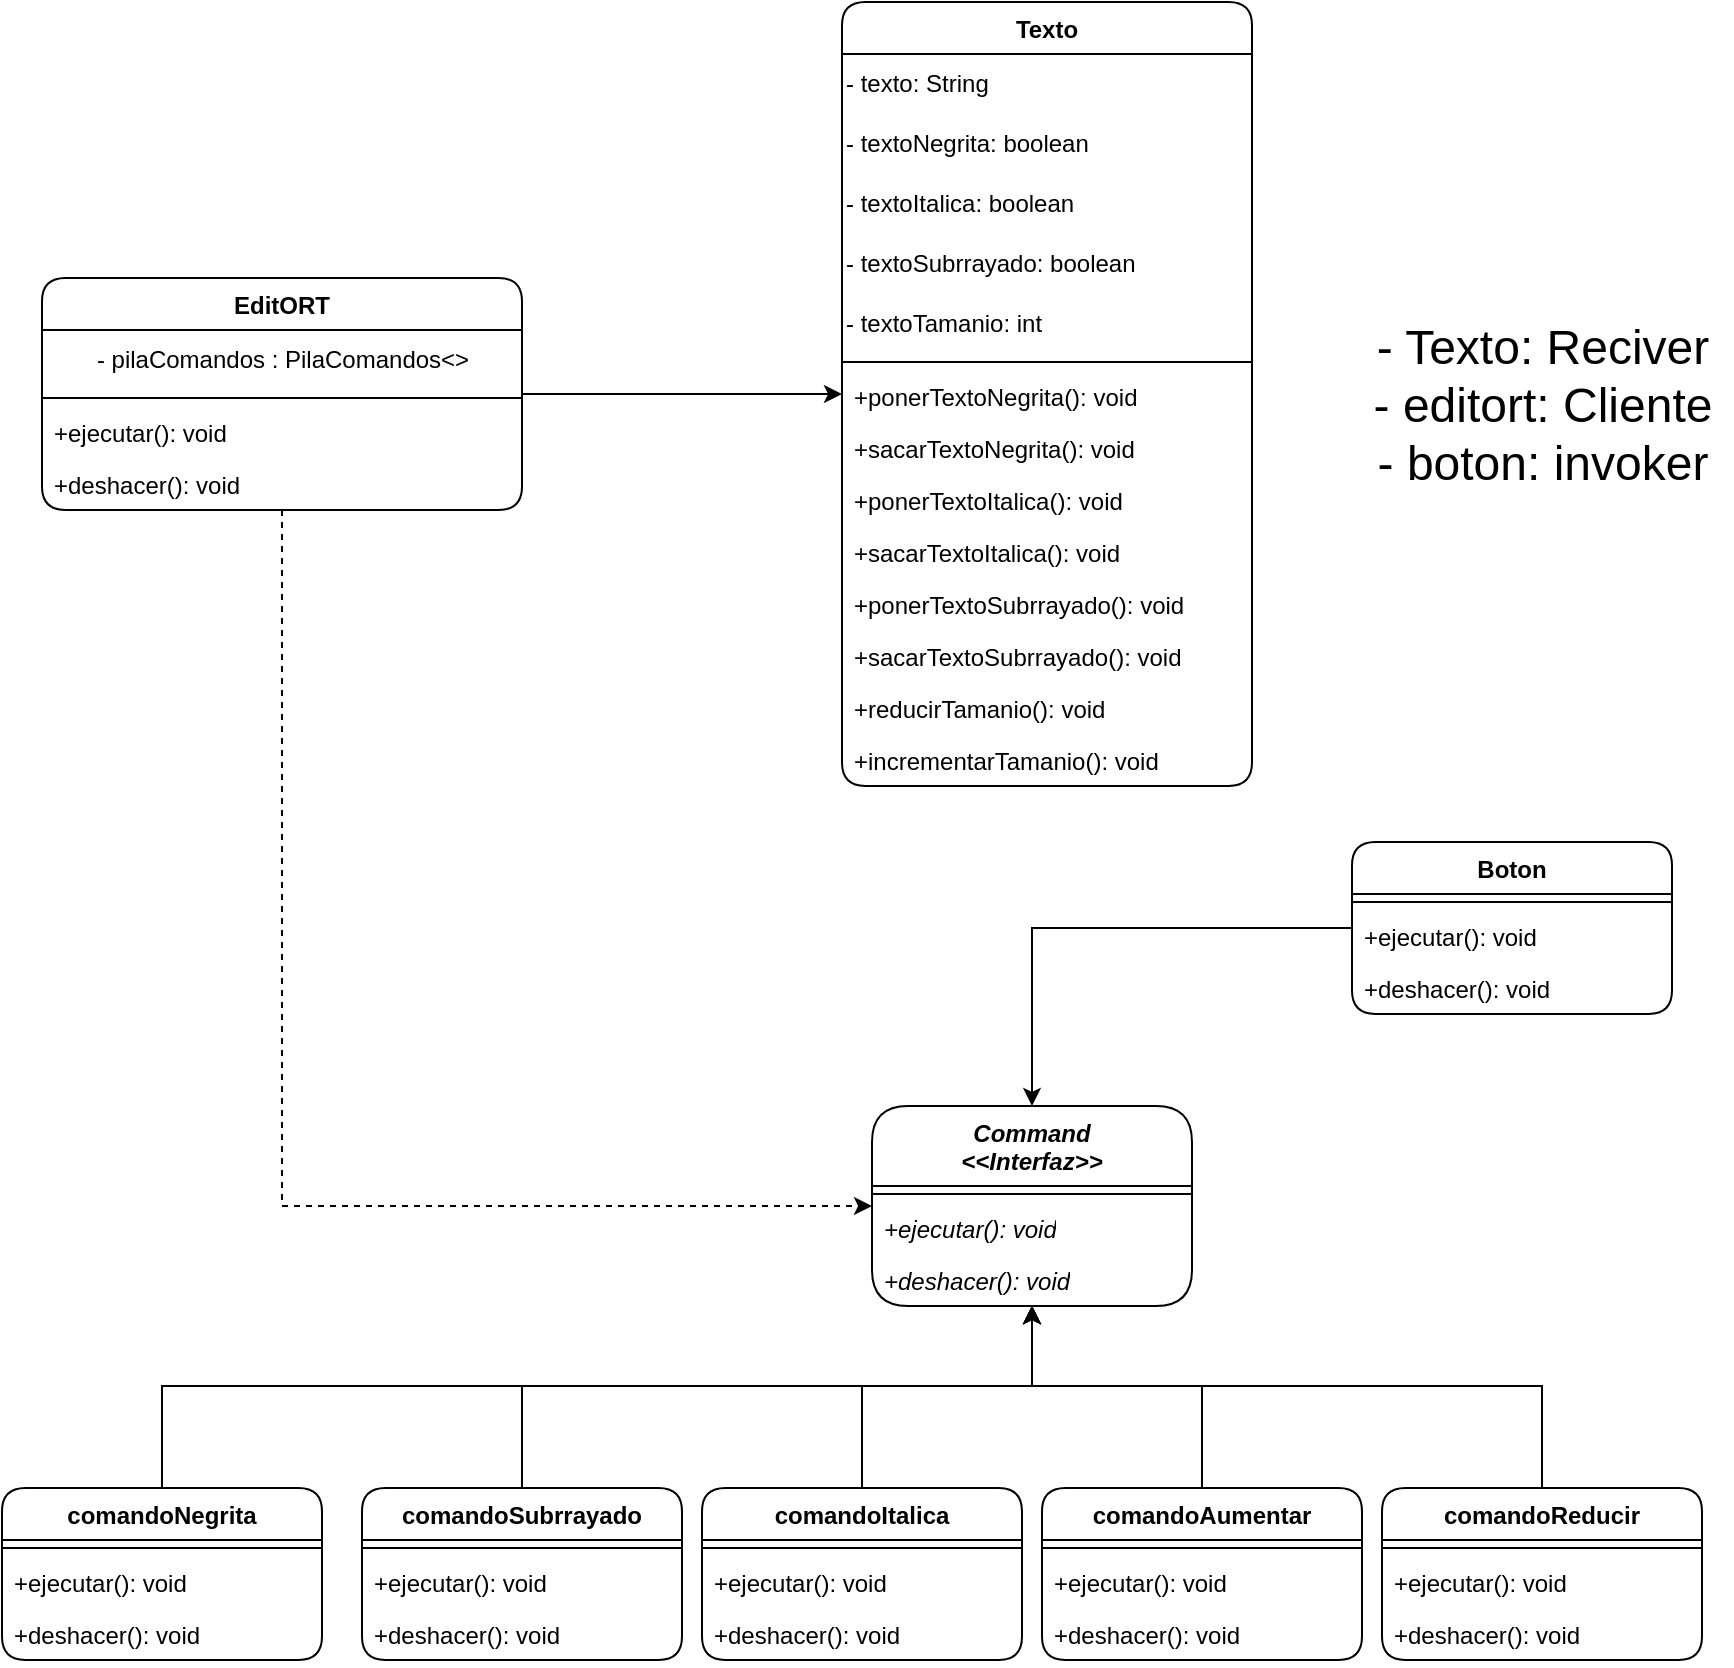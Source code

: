 <mxfile version="22.0.8" type="google">
  <diagram name="Página-1" id="VRCxNfR5-nPj46XZj3tT">
    <mxGraphModel grid="1" page="1" gridSize="10" guides="1" tooltips="1" connect="1" arrows="1" fold="1" pageScale="1" pageWidth="1169" pageHeight="827" math="0" shadow="0">
      <root>
        <mxCell id="0" />
        <mxCell id="1" parent="0" />
        <mxCell id="2ibnVDa1bYJcpiU98ZnJ-82" style="edgeStyle=orthogonalEdgeStyle;rounded=0;orthogonalLoop=1;jettySize=auto;html=1;" edge="1" parent="1" source="2ibnVDa1bYJcpiU98ZnJ-5" target="2ibnVDa1bYJcpiU98ZnJ-60">
          <mxGeometry relative="1" as="geometry" />
        </mxCell>
        <mxCell id="2ibnVDa1bYJcpiU98ZnJ-94" style="edgeStyle=orthogonalEdgeStyle;rounded=0;orthogonalLoop=1;jettySize=auto;html=1;dashed=1;" edge="1" parent="1" source="2ibnVDa1bYJcpiU98ZnJ-5" target="2ibnVDa1bYJcpiU98ZnJ-9">
          <mxGeometry relative="1" as="geometry">
            <Array as="points">
              <mxPoint x="210" y="230" />
            </Array>
          </mxGeometry>
        </mxCell>
        <mxCell id="2ibnVDa1bYJcpiU98ZnJ-5" value="EditORT" style="swimlane;fontStyle=1;align=center;verticalAlign=top;childLayout=stackLayout;horizontal=1;startSize=26;horizontalStack=0;resizeParent=1;resizeParentMax=0;resizeLast=0;collapsible=1;marginBottom=0;whiteSpace=wrap;html=1;rounded=1;" vertex="1" parent="1">
          <mxGeometry x="90" y="-234" width="240" height="116" as="geometry" />
        </mxCell>
        <mxCell id="2ibnVDa1bYJcpiU98ZnJ-93" value="- pilaComandos : PilaComandos&amp;lt;&amp;gt;" style="text;html=1;align=center;verticalAlign=middle;resizable=0;points=[];autosize=1;strokeColor=none;fillColor=none;" vertex="1" parent="2ibnVDa1bYJcpiU98ZnJ-5">
          <mxGeometry y="26" width="240" height="30" as="geometry" />
        </mxCell>
        <mxCell id="2ibnVDa1bYJcpiU98ZnJ-7" value="" style="line;strokeWidth=1;fillColor=none;align=left;verticalAlign=middle;spacingTop=-1;spacingLeft=3;spacingRight=3;rotatable=0;labelPosition=right;points=[];portConstraint=eastwest;strokeColor=inherit;" vertex="1" parent="2ibnVDa1bYJcpiU98ZnJ-5">
          <mxGeometry y="56" width="240" height="8" as="geometry" />
        </mxCell>
        <mxCell id="2ibnVDa1bYJcpiU98ZnJ-86" value="+ejecutar(): void" style="text;strokeColor=none;fillColor=none;align=left;verticalAlign=top;spacingLeft=4;spacingRight=4;overflow=hidden;rotatable=0;points=[[0,0.5],[1,0.5]];portConstraint=eastwest;whiteSpace=wrap;html=1;" vertex="1" parent="2ibnVDa1bYJcpiU98ZnJ-5">
          <mxGeometry y="64" width="240" height="26" as="geometry" />
        </mxCell>
        <mxCell id="2ibnVDa1bYJcpiU98ZnJ-87" value="+deshacer(): void" style="text;strokeColor=none;fillColor=none;align=left;verticalAlign=top;spacingLeft=4;spacingRight=4;overflow=hidden;rotatable=0;points=[[0,0.5],[1,0.5]];portConstraint=eastwest;whiteSpace=wrap;html=1;fontStyle=0" vertex="1" parent="2ibnVDa1bYJcpiU98ZnJ-5">
          <mxGeometry y="90" width="240" height="26" as="geometry" />
        </mxCell>
        <mxCell id="2ibnVDa1bYJcpiU98ZnJ-9" value="Command&lt;br&gt;&amp;lt;&amp;lt;Interfaz&amp;gt;&amp;gt;" style="swimlane;fontStyle=3;align=center;verticalAlign=top;childLayout=stackLayout;horizontal=1;startSize=40;horizontalStack=0;resizeParent=1;resizeParentMax=0;resizeLast=0;collapsible=1;marginBottom=0;whiteSpace=wrap;html=1;rounded=1;" vertex="1" parent="1">
          <mxGeometry x="505" y="180" width="160" height="100" as="geometry" />
        </mxCell>
        <mxCell id="2ibnVDa1bYJcpiU98ZnJ-11" value="" style="line;strokeWidth=1;fillColor=none;align=left;verticalAlign=middle;spacingTop=-1;spacingLeft=3;spacingRight=3;rotatable=0;labelPosition=right;points=[];portConstraint=eastwest;strokeColor=inherit;" vertex="1" parent="2ibnVDa1bYJcpiU98ZnJ-9">
          <mxGeometry y="40" width="160" height="8" as="geometry" />
        </mxCell>
        <mxCell id="2ibnVDa1bYJcpiU98ZnJ-12" value="+ejecutar(): void" style="text;strokeColor=none;fillColor=none;align=left;verticalAlign=top;spacingLeft=4;spacingRight=4;overflow=hidden;rotatable=0;points=[[0,0.5],[1,0.5]];portConstraint=eastwest;whiteSpace=wrap;html=1;fontStyle=2" vertex="1" parent="2ibnVDa1bYJcpiU98ZnJ-9">
          <mxGeometry y="48" width="160" height="26" as="geometry" />
        </mxCell>
        <mxCell id="2ibnVDa1bYJcpiU98ZnJ-49" value="+deshacer(): void" style="text;strokeColor=none;fillColor=none;align=left;verticalAlign=top;spacingLeft=4;spacingRight=4;overflow=hidden;rotatable=0;points=[[0,0.5],[1,0.5]];portConstraint=eastwest;whiteSpace=wrap;html=1;fontStyle=2" vertex="1" parent="2ibnVDa1bYJcpiU98ZnJ-9">
          <mxGeometry y="74" width="160" height="26" as="geometry" />
        </mxCell>
        <mxCell id="2ibnVDa1bYJcpiU98ZnJ-42" style="edgeStyle=orthogonalEdgeStyle;rounded=0;orthogonalLoop=1;jettySize=auto;html=1;" edge="1" parent="1" source="2ibnVDa1bYJcpiU98ZnJ-13" target="2ibnVDa1bYJcpiU98ZnJ-9">
          <mxGeometry relative="1" as="geometry">
            <Array as="points">
              <mxPoint x="150" y="320" />
              <mxPoint x="585" y="320" />
            </Array>
          </mxGeometry>
        </mxCell>
        <mxCell id="2ibnVDa1bYJcpiU98ZnJ-13" value="comandoNegrita" style="swimlane;fontStyle=1;align=center;verticalAlign=top;childLayout=stackLayout;horizontal=1;startSize=26;horizontalStack=0;resizeParent=1;resizeParentMax=0;resizeLast=0;collapsible=1;marginBottom=0;whiteSpace=wrap;html=1;rounded=1;" vertex="1" parent="1">
          <mxGeometry x="70" y="371" width="160" height="86" as="geometry" />
        </mxCell>
        <mxCell id="2ibnVDa1bYJcpiU98ZnJ-15" value="" style="line;strokeWidth=1;fillColor=none;align=left;verticalAlign=middle;spacingTop=-1;spacingLeft=3;spacingRight=3;rotatable=0;labelPosition=right;points=[];portConstraint=eastwest;strokeColor=inherit;" vertex="1" parent="2ibnVDa1bYJcpiU98ZnJ-13">
          <mxGeometry y="26" width="160" height="8" as="geometry" />
        </mxCell>
        <mxCell id="2ibnVDa1bYJcpiU98ZnJ-16" value="+ejecutar(): void" style="text;strokeColor=none;fillColor=none;align=left;verticalAlign=top;spacingLeft=4;spacingRight=4;overflow=hidden;rotatable=0;points=[[0,0.5],[1,0.5]];portConstraint=eastwest;whiteSpace=wrap;html=1;" vertex="1" parent="2ibnVDa1bYJcpiU98ZnJ-13">
          <mxGeometry y="34" width="160" height="26" as="geometry" />
        </mxCell>
        <mxCell id="2ibnVDa1bYJcpiU98ZnJ-50" value="+deshacer(): void" style="text;strokeColor=none;fillColor=none;align=left;verticalAlign=top;spacingLeft=4;spacingRight=4;overflow=hidden;rotatable=0;points=[[0,0.5],[1,0.5]];portConstraint=eastwest;whiteSpace=wrap;html=1;fontStyle=0" vertex="1" parent="2ibnVDa1bYJcpiU98ZnJ-13">
          <mxGeometry y="60" width="160" height="26" as="geometry" />
        </mxCell>
        <mxCell id="2ibnVDa1bYJcpiU98ZnJ-43" style="edgeStyle=orthogonalEdgeStyle;rounded=0;orthogonalLoop=1;jettySize=auto;html=1;" edge="1" parent="1" source="2ibnVDa1bYJcpiU98ZnJ-17" target="2ibnVDa1bYJcpiU98ZnJ-9">
          <mxGeometry relative="1" as="geometry">
            <Array as="points">
              <mxPoint x="330" y="320" />
              <mxPoint x="585" y="320" />
            </Array>
          </mxGeometry>
        </mxCell>
        <mxCell id="2ibnVDa1bYJcpiU98ZnJ-17" value="comandoSubrrayado" style="swimlane;fontStyle=1;align=center;verticalAlign=top;childLayout=stackLayout;horizontal=1;startSize=26;horizontalStack=0;resizeParent=1;resizeParentMax=0;resizeLast=0;collapsible=1;marginBottom=0;whiteSpace=wrap;html=1;rounded=1;" vertex="1" parent="1">
          <mxGeometry x="250" y="371" width="160" height="86" as="geometry" />
        </mxCell>
        <mxCell id="2ibnVDa1bYJcpiU98ZnJ-19" value="" style="line;strokeWidth=1;fillColor=none;align=left;verticalAlign=middle;spacingTop=-1;spacingLeft=3;spacingRight=3;rotatable=0;labelPosition=right;points=[];portConstraint=eastwest;strokeColor=inherit;" vertex="1" parent="2ibnVDa1bYJcpiU98ZnJ-17">
          <mxGeometry y="26" width="160" height="8" as="geometry" />
        </mxCell>
        <mxCell id="2ibnVDa1bYJcpiU98ZnJ-41" value="+ejecutar(): void" style="text;strokeColor=none;fillColor=none;align=left;verticalAlign=top;spacingLeft=4;spacingRight=4;overflow=hidden;rotatable=0;points=[[0,0.5],[1,0.5]];portConstraint=eastwest;whiteSpace=wrap;html=1;" vertex="1" parent="2ibnVDa1bYJcpiU98ZnJ-17">
          <mxGeometry y="34" width="160" height="26" as="geometry" />
        </mxCell>
        <mxCell id="2ibnVDa1bYJcpiU98ZnJ-53" value="+deshacer(): void" style="text;strokeColor=none;fillColor=none;align=left;verticalAlign=top;spacingLeft=4;spacingRight=4;overflow=hidden;rotatable=0;points=[[0,0.5],[1,0.5]];portConstraint=eastwest;whiteSpace=wrap;html=1;fontStyle=0" vertex="1" parent="2ibnVDa1bYJcpiU98ZnJ-17">
          <mxGeometry y="60" width="160" height="26" as="geometry" />
        </mxCell>
        <mxCell id="2ibnVDa1bYJcpiU98ZnJ-45" style="edgeStyle=orthogonalEdgeStyle;rounded=0;orthogonalLoop=1;jettySize=auto;html=1;" edge="1" parent="1" source="2ibnVDa1bYJcpiU98ZnJ-21" target="2ibnVDa1bYJcpiU98ZnJ-9">
          <mxGeometry relative="1" as="geometry">
            <Array as="points">
              <mxPoint x="500" y="320" />
              <mxPoint x="585" y="320" />
            </Array>
          </mxGeometry>
        </mxCell>
        <mxCell id="2ibnVDa1bYJcpiU98ZnJ-21" value="comandoItalica" style="swimlane;fontStyle=1;align=center;verticalAlign=top;childLayout=stackLayout;horizontal=1;startSize=26;horizontalStack=0;resizeParent=1;resizeParentMax=0;resizeLast=0;collapsible=1;marginBottom=0;whiteSpace=wrap;html=1;rounded=1;" vertex="1" parent="1">
          <mxGeometry x="420" y="371" width="160" height="86" as="geometry" />
        </mxCell>
        <mxCell id="2ibnVDa1bYJcpiU98ZnJ-23" value="" style="line;strokeWidth=1;fillColor=none;align=left;verticalAlign=middle;spacingTop=-1;spacingLeft=3;spacingRight=3;rotatable=0;labelPosition=right;points=[];portConstraint=eastwest;strokeColor=inherit;" vertex="1" parent="2ibnVDa1bYJcpiU98ZnJ-21">
          <mxGeometry y="26" width="160" height="8" as="geometry" />
        </mxCell>
        <mxCell id="2ibnVDa1bYJcpiU98ZnJ-37" value="+ejecutar(): void" style="text;strokeColor=none;fillColor=none;align=left;verticalAlign=top;spacingLeft=4;spacingRight=4;overflow=hidden;rotatable=0;points=[[0,0.5],[1,0.5]];portConstraint=eastwest;whiteSpace=wrap;html=1;" vertex="1" parent="2ibnVDa1bYJcpiU98ZnJ-21">
          <mxGeometry y="34" width="160" height="26" as="geometry" />
        </mxCell>
        <mxCell id="2ibnVDa1bYJcpiU98ZnJ-54" value="+deshacer(): void" style="text;strokeColor=none;fillColor=none;align=left;verticalAlign=top;spacingLeft=4;spacingRight=4;overflow=hidden;rotatable=0;points=[[0,0.5],[1,0.5]];portConstraint=eastwest;whiteSpace=wrap;html=1;fontStyle=0" vertex="1" parent="2ibnVDa1bYJcpiU98ZnJ-21">
          <mxGeometry y="60" width="160" height="26" as="geometry" />
        </mxCell>
        <mxCell id="2ibnVDa1bYJcpiU98ZnJ-46" style="edgeStyle=orthogonalEdgeStyle;rounded=0;orthogonalLoop=1;jettySize=auto;html=1;" edge="1" parent="1" source="2ibnVDa1bYJcpiU98ZnJ-25" target="2ibnVDa1bYJcpiU98ZnJ-9">
          <mxGeometry relative="1" as="geometry">
            <Array as="points">
              <mxPoint x="670" y="320" />
              <mxPoint x="585" y="320" />
            </Array>
          </mxGeometry>
        </mxCell>
        <mxCell id="2ibnVDa1bYJcpiU98ZnJ-25" value="comandoAumentar" style="swimlane;fontStyle=1;align=center;verticalAlign=top;childLayout=stackLayout;horizontal=1;startSize=26;horizontalStack=0;resizeParent=1;resizeParentMax=0;resizeLast=0;collapsible=1;marginBottom=0;whiteSpace=wrap;html=1;rounded=1;" vertex="1" parent="1">
          <mxGeometry x="590" y="371" width="160" height="86" as="geometry" />
        </mxCell>
        <mxCell id="2ibnVDa1bYJcpiU98ZnJ-27" value="" style="line;strokeWidth=1;fillColor=none;align=left;verticalAlign=middle;spacingTop=-1;spacingLeft=3;spacingRight=3;rotatable=0;labelPosition=right;points=[];portConstraint=eastwest;strokeColor=inherit;" vertex="1" parent="2ibnVDa1bYJcpiU98ZnJ-25">
          <mxGeometry y="26" width="160" height="8" as="geometry" />
        </mxCell>
        <mxCell id="2ibnVDa1bYJcpiU98ZnJ-40" value="+ejecutar(): void" style="text;strokeColor=none;fillColor=none;align=left;verticalAlign=top;spacingLeft=4;spacingRight=4;overflow=hidden;rotatable=0;points=[[0,0.5],[1,0.5]];portConstraint=eastwest;whiteSpace=wrap;html=1;" vertex="1" parent="2ibnVDa1bYJcpiU98ZnJ-25">
          <mxGeometry y="34" width="160" height="26" as="geometry" />
        </mxCell>
        <mxCell id="2ibnVDa1bYJcpiU98ZnJ-55" value="+deshacer(): void" style="text;strokeColor=none;fillColor=none;align=left;verticalAlign=top;spacingLeft=4;spacingRight=4;overflow=hidden;rotatable=0;points=[[0,0.5],[1,0.5]];portConstraint=eastwest;whiteSpace=wrap;html=1;fontStyle=0" vertex="1" parent="2ibnVDa1bYJcpiU98ZnJ-25">
          <mxGeometry y="60" width="160" height="26" as="geometry" />
        </mxCell>
        <mxCell id="2ibnVDa1bYJcpiU98ZnJ-47" style="edgeStyle=orthogonalEdgeStyle;rounded=0;orthogonalLoop=1;jettySize=auto;html=1;" edge="1" parent="1" source="2ibnVDa1bYJcpiU98ZnJ-29" target="2ibnVDa1bYJcpiU98ZnJ-9">
          <mxGeometry relative="1" as="geometry">
            <Array as="points">
              <mxPoint x="840" y="320" />
              <mxPoint x="585" y="320" />
            </Array>
          </mxGeometry>
        </mxCell>
        <mxCell id="2ibnVDa1bYJcpiU98ZnJ-29" value="comandoReducir" style="swimlane;fontStyle=1;align=center;verticalAlign=top;childLayout=stackLayout;horizontal=1;startSize=26;horizontalStack=0;resizeParent=1;resizeParentMax=0;resizeLast=0;collapsible=1;marginBottom=0;whiteSpace=wrap;html=1;rounded=1;" vertex="1" parent="1">
          <mxGeometry x="760" y="371" width="160" height="86" as="geometry" />
        </mxCell>
        <mxCell id="2ibnVDa1bYJcpiU98ZnJ-31" value="" style="line;strokeWidth=1;fillColor=none;align=left;verticalAlign=middle;spacingTop=-1;spacingLeft=3;spacingRight=3;rotatable=0;labelPosition=right;points=[];portConstraint=eastwest;strokeColor=inherit;" vertex="1" parent="2ibnVDa1bYJcpiU98ZnJ-29">
          <mxGeometry y="26" width="160" height="8" as="geometry" />
        </mxCell>
        <mxCell id="2ibnVDa1bYJcpiU98ZnJ-39" value="+ejecutar(): void" style="text;strokeColor=none;fillColor=none;align=left;verticalAlign=top;spacingLeft=4;spacingRight=4;overflow=hidden;rotatable=0;points=[[0,0.5],[1,0.5]];portConstraint=eastwest;whiteSpace=wrap;html=1;" vertex="1" parent="2ibnVDa1bYJcpiU98ZnJ-29">
          <mxGeometry y="34" width="160" height="26" as="geometry" />
        </mxCell>
        <mxCell id="2ibnVDa1bYJcpiU98ZnJ-52" value="+deshacer(): void" style="text;strokeColor=none;fillColor=none;align=left;verticalAlign=top;spacingLeft=4;spacingRight=4;overflow=hidden;rotatable=0;points=[[0,0.5],[1,0.5]];portConstraint=eastwest;whiteSpace=wrap;html=1;fontStyle=0" vertex="1" parent="2ibnVDa1bYJcpiU98ZnJ-29">
          <mxGeometry y="60" width="160" height="26" as="geometry" />
        </mxCell>
        <mxCell id="2ibnVDa1bYJcpiU98ZnJ-84" style="edgeStyle=orthogonalEdgeStyle;rounded=0;orthogonalLoop=1;jettySize=auto;html=1;" edge="1" parent="1" source="2ibnVDa1bYJcpiU98ZnJ-56" target="2ibnVDa1bYJcpiU98ZnJ-9">
          <mxGeometry relative="1" as="geometry" />
        </mxCell>
        <mxCell id="2ibnVDa1bYJcpiU98ZnJ-56" value="Boton" style="swimlane;fontStyle=1;align=center;verticalAlign=top;childLayout=stackLayout;horizontal=1;startSize=26;horizontalStack=0;resizeParent=1;resizeParentMax=0;resizeLast=0;collapsible=1;marginBottom=0;whiteSpace=wrap;html=1;rounded=1;" vertex="1" parent="1">
          <mxGeometry x="745" y="48" width="160" height="86" as="geometry" />
        </mxCell>
        <mxCell id="2ibnVDa1bYJcpiU98ZnJ-58" value="" style="line;strokeWidth=1;fillColor=none;align=left;verticalAlign=middle;spacingTop=-1;spacingLeft=3;spacingRight=3;rotatable=0;labelPosition=right;points=[];portConstraint=eastwest;strokeColor=inherit;" vertex="1" parent="2ibnVDa1bYJcpiU98ZnJ-56">
          <mxGeometry y="26" width="160" height="8" as="geometry" />
        </mxCell>
        <mxCell id="2ibnVDa1bYJcpiU98ZnJ-59" value="+ejecutar(): void" style="text;strokeColor=none;fillColor=none;align=left;verticalAlign=top;spacingLeft=4;spacingRight=4;overflow=hidden;rotatable=0;points=[[0,0.5],[1,0.5]];portConstraint=eastwest;whiteSpace=wrap;html=1;" vertex="1" parent="2ibnVDa1bYJcpiU98ZnJ-56">
          <mxGeometry y="34" width="160" height="26" as="geometry" />
        </mxCell>
        <mxCell id="2ibnVDa1bYJcpiU98ZnJ-85" value="+deshacer(): void" style="text;strokeColor=none;fillColor=none;align=left;verticalAlign=top;spacingLeft=4;spacingRight=4;overflow=hidden;rotatable=0;points=[[0,0.5],[1,0.5]];portConstraint=eastwest;whiteSpace=wrap;html=1;fontStyle=0" vertex="1" parent="2ibnVDa1bYJcpiU98ZnJ-56">
          <mxGeometry y="60" width="160" height="26" as="geometry" />
        </mxCell>
        <mxCell id="2ibnVDa1bYJcpiU98ZnJ-60" value="Texto" style="swimlane;fontStyle=1;align=center;verticalAlign=top;childLayout=stackLayout;horizontal=1;startSize=26;horizontalStack=0;resizeParent=1;resizeParentMax=0;resizeLast=0;collapsible=1;marginBottom=0;whiteSpace=wrap;html=1;rounded=1;" vertex="1" parent="1">
          <mxGeometry x="490" y="-372" width="205" height="392" as="geometry" />
        </mxCell>
        <mxCell id="2ibnVDa1bYJcpiU98ZnJ-68" value="- texto: String" style="text;html=1;align=left;verticalAlign=middle;resizable=0;points=[];autosize=1;strokeColor=none;fillColor=none;" vertex="1" parent="2ibnVDa1bYJcpiU98ZnJ-60">
          <mxGeometry y="26" width="205" height="30" as="geometry" />
        </mxCell>
        <mxCell id="2ibnVDa1bYJcpiU98ZnJ-73" value="- textoNegrita: boolean" style="text;html=1;align=left;verticalAlign=middle;resizable=0;points=[];autosize=1;strokeColor=none;fillColor=none;" vertex="1" parent="2ibnVDa1bYJcpiU98ZnJ-60">
          <mxGeometry y="56" width="205" height="30" as="geometry" />
        </mxCell>
        <mxCell id="2ibnVDa1bYJcpiU98ZnJ-69" value="- textoItalica: boolean" style="text;html=1;align=left;verticalAlign=middle;resizable=0;points=[];autosize=1;strokeColor=none;fillColor=none;" vertex="1" parent="2ibnVDa1bYJcpiU98ZnJ-60">
          <mxGeometry y="86" width="205" height="30" as="geometry" />
        </mxCell>
        <mxCell id="2ibnVDa1bYJcpiU98ZnJ-70" value="- textoSubrrayado: boolean" style="text;html=1;align=left;verticalAlign=middle;resizable=0;points=[];autosize=1;strokeColor=none;fillColor=none;" vertex="1" parent="2ibnVDa1bYJcpiU98ZnJ-60">
          <mxGeometry y="116" width="205" height="30" as="geometry" />
        </mxCell>
        <mxCell id="2ibnVDa1bYJcpiU98ZnJ-71" value="- textoTamanio: int" style="text;html=1;align=left;verticalAlign=middle;resizable=0;points=[];autosize=1;strokeColor=none;fillColor=none;" vertex="1" parent="2ibnVDa1bYJcpiU98ZnJ-60">
          <mxGeometry y="146" width="205" height="30" as="geometry" />
        </mxCell>
        <mxCell id="2ibnVDa1bYJcpiU98ZnJ-64" value="" style="line;strokeWidth=1;fillColor=none;align=left;verticalAlign=middle;spacingTop=-1;spacingLeft=3;spacingRight=3;rotatable=0;labelPosition=right;points=[];portConstraint=eastwest;strokeColor=inherit;" vertex="1" parent="2ibnVDa1bYJcpiU98ZnJ-60">
          <mxGeometry y="176" width="205" height="8" as="geometry" />
        </mxCell>
        <mxCell id="2ibnVDa1bYJcpiU98ZnJ-62" value="+ponerTextoNegrita(): void" style="text;strokeColor=none;fillColor=none;align=left;verticalAlign=top;spacingLeft=4;spacingRight=4;overflow=hidden;rotatable=0;points=[[0,0.5],[1,0.5]];portConstraint=eastwest;whiteSpace=wrap;html=1;" vertex="1" parent="2ibnVDa1bYJcpiU98ZnJ-60">
          <mxGeometry y="184" width="205" height="26" as="geometry" />
        </mxCell>
        <mxCell id="2ibnVDa1bYJcpiU98ZnJ-74" value="+sacarTextoNegrita(): void" style="text;strokeColor=none;fillColor=none;align=left;verticalAlign=top;spacingLeft=4;spacingRight=4;overflow=hidden;rotatable=0;points=[[0,0.5],[1,0.5]];portConstraint=eastwest;whiteSpace=wrap;html=1;" vertex="1" parent="2ibnVDa1bYJcpiU98ZnJ-60">
          <mxGeometry y="210" width="205" height="26" as="geometry" />
        </mxCell>
        <mxCell id="2ibnVDa1bYJcpiU98ZnJ-75" value="+ponerTextoItalica(): void" style="text;strokeColor=none;fillColor=none;align=left;verticalAlign=top;spacingLeft=4;spacingRight=4;overflow=hidden;rotatable=0;points=[[0,0.5],[1,0.5]];portConstraint=eastwest;whiteSpace=wrap;html=1;" vertex="1" parent="2ibnVDa1bYJcpiU98ZnJ-60">
          <mxGeometry y="236" width="205" height="26" as="geometry" />
        </mxCell>
        <mxCell id="2ibnVDa1bYJcpiU98ZnJ-76" value="+sacarTextoItalica(): void" style="text;strokeColor=none;fillColor=none;align=left;verticalAlign=top;spacingLeft=4;spacingRight=4;overflow=hidden;rotatable=0;points=[[0,0.5],[1,0.5]];portConstraint=eastwest;whiteSpace=wrap;html=1;" vertex="1" parent="2ibnVDa1bYJcpiU98ZnJ-60">
          <mxGeometry y="262" width="205" height="26" as="geometry" />
        </mxCell>
        <mxCell id="2ibnVDa1bYJcpiU98ZnJ-77" value="+ponerTextoSubrrayado(): void" style="text;strokeColor=none;fillColor=none;align=left;verticalAlign=top;spacingLeft=4;spacingRight=4;overflow=hidden;rotatable=0;points=[[0,0.5],[1,0.5]];portConstraint=eastwest;whiteSpace=wrap;html=1;" vertex="1" parent="2ibnVDa1bYJcpiU98ZnJ-60">
          <mxGeometry y="288" width="205" height="26" as="geometry" />
        </mxCell>
        <mxCell id="2ibnVDa1bYJcpiU98ZnJ-78" value="+sacarTextoSubrrayado(): void" style="text;strokeColor=none;fillColor=none;align=left;verticalAlign=top;spacingLeft=4;spacingRight=4;overflow=hidden;rotatable=0;points=[[0,0.5],[1,0.5]];portConstraint=eastwest;whiteSpace=wrap;html=1;" vertex="1" parent="2ibnVDa1bYJcpiU98ZnJ-60">
          <mxGeometry y="314" width="205" height="26" as="geometry" />
        </mxCell>
        <mxCell id="2ibnVDa1bYJcpiU98ZnJ-80" value="+reducirTamanio(): void" style="text;strokeColor=none;fillColor=none;align=left;verticalAlign=top;spacingLeft=4;spacingRight=4;overflow=hidden;rotatable=0;points=[[0,0.5],[1,0.5]];portConstraint=eastwest;whiteSpace=wrap;html=1;" vertex="1" parent="2ibnVDa1bYJcpiU98ZnJ-60">
          <mxGeometry y="340" width="205" height="26" as="geometry" />
        </mxCell>
        <mxCell id="2ibnVDa1bYJcpiU98ZnJ-81" value="+incrementarTamanio(): void" style="text;strokeColor=none;fillColor=none;align=left;verticalAlign=top;spacingLeft=4;spacingRight=4;overflow=hidden;rotatable=0;points=[[0,0.5],[1,0.5]];portConstraint=eastwest;whiteSpace=wrap;html=1;" vertex="1" parent="2ibnVDa1bYJcpiU98ZnJ-60">
          <mxGeometry y="366" width="205" height="26" as="geometry" />
        </mxCell>
        <mxCell id="2ibnVDa1bYJcpiU98ZnJ-88" value="- Texto: Reciver&lt;br style=&quot;font-size: 24px;&quot;&gt;- editort: Cliente&lt;br style=&quot;font-size: 24px;&quot;&gt;- boton: invoker&lt;br style=&quot;font-size: 24px;&quot;&gt;" style="text;html=1;align=center;verticalAlign=middle;resizable=0;points=[];autosize=1;strokeColor=none;fillColor=none;fontSize=24;" vertex="1" parent="1">
          <mxGeometry x="745" y="-220" width="190" height="100" as="geometry" />
        </mxCell>
      </root>
    </mxGraphModel>
  </diagram>
</mxfile>
